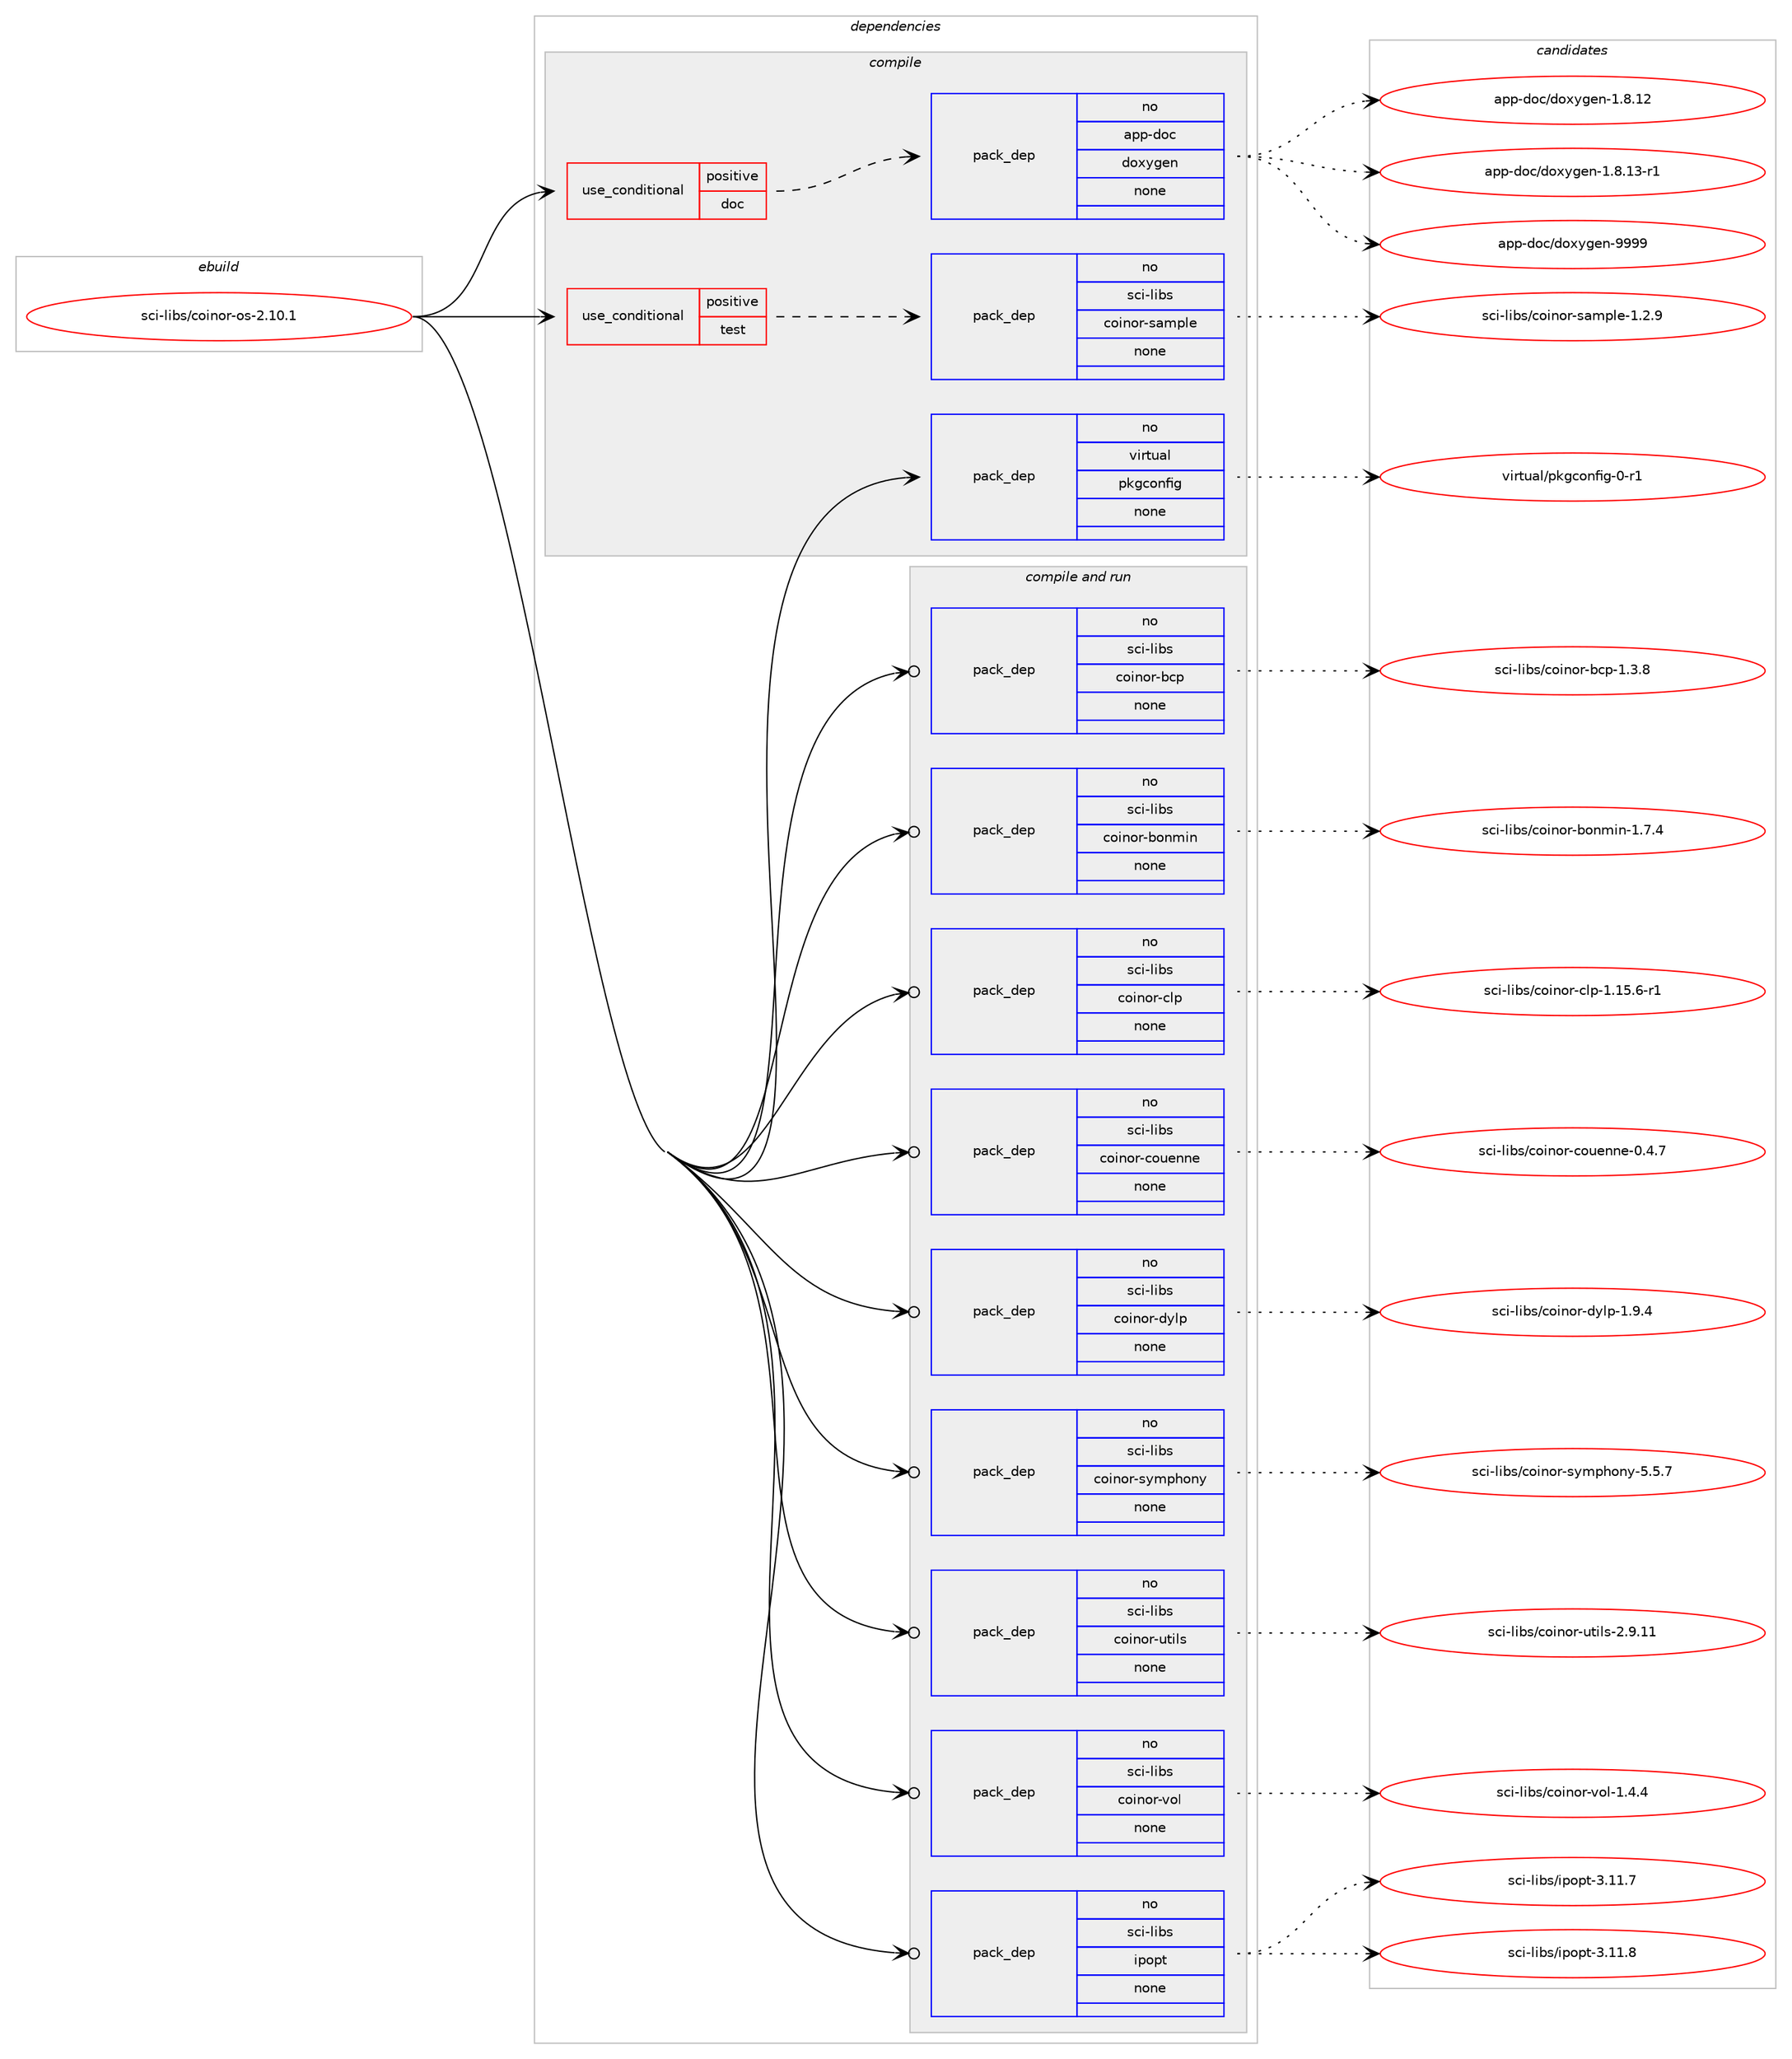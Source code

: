 digraph prolog {

# *************
# Graph options
# *************

newrank=true;
concentrate=true;
compound=true;
graph [rankdir=LR,fontname=Helvetica,fontsize=10,ranksep=1.5];#, ranksep=2.5, nodesep=0.2];
edge  [arrowhead=vee];
node  [fontname=Helvetica,fontsize=10];

# **********
# The ebuild
# **********

subgraph cluster_leftcol {
color=gray;
rank=same;
label=<<i>ebuild</i>>;
id [label="sci-libs/coinor-os-2.10.1", color=red, width=4, href="../sci-libs/coinor-os-2.10.1.svg"];
}

# ****************
# The dependencies
# ****************

subgraph cluster_midcol {
color=gray;
label=<<i>dependencies</i>>;
subgraph cluster_compile {
fillcolor="#eeeeee";
style=filled;
label=<<i>compile</i>>;
subgraph cond110304 {
dependency450729 [label=<<TABLE BORDER="0" CELLBORDER="1" CELLSPACING="0" CELLPADDING="4"><TR><TD ROWSPAN="3" CELLPADDING="10">use_conditional</TD></TR><TR><TD>positive</TD></TR><TR><TD>doc</TD></TR></TABLE>>, shape=none, color=red];
subgraph pack332579 {
dependency450730 [label=<<TABLE BORDER="0" CELLBORDER="1" CELLSPACING="0" CELLPADDING="4" WIDTH="220"><TR><TD ROWSPAN="6" CELLPADDING="30">pack_dep</TD></TR><TR><TD WIDTH="110">no</TD></TR><TR><TD>app-doc</TD></TR><TR><TD>doxygen</TD></TR><TR><TD>none</TD></TR><TR><TD></TD></TR></TABLE>>, shape=none, color=blue];
}
dependency450729:e -> dependency450730:w [weight=20,style="dashed",arrowhead="vee"];
}
id:e -> dependency450729:w [weight=20,style="solid",arrowhead="vee"];
subgraph cond110305 {
dependency450731 [label=<<TABLE BORDER="0" CELLBORDER="1" CELLSPACING="0" CELLPADDING="4"><TR><TD ROWSPAN="3" CELLPADDING="10">use_conditional</TD></TR><TR><TD>positive</TD></TR><TR><TD>test</TD></TR></TABLE>>, shape=none, color=red];
subgraph pack332580 {
dependency450732 [label=<<TABLE BORDER="0" CELLBORDER="1" CELLSPACING="0" CELLPADDING="4" WIDTH="220"><TR><TD ROWSPAN="6" CELLPADDING="30">pack_dep</TD></TR><TR><TD WIDTH="110">no</TD></TR><TR><TD>sci-libs</TD></TR><TR><TD>coinor-sample</TD></TR><TR><TD>none</TD></TR><TR><TD></TD></TR></TABLE>>, shape=none, color=blue];
}
dependency450731:e -> dependency450732:w [weight=20,style="dashed",arrowhead="vee"];
}
id:e -> dependency450731:w [weight=20,style="solid",arrowhead="vee"];
subgraph pack332581 {
dependency450733 [label=<<TABLE BORDER="0" CELLBORDER="1" CELLSPACING="0" CELLPADDING="4" WIDTH="220"><TR><TD ROWSPAN="6" CELLPADDING="30">pack_dep</TD></TR><TR><TD WIDTH="110">no</TD></TR><TR><TD>virtual</TD></TR><TR><TD>pkgconfig</TD></TR><TR><TD>none</TD></TR><TR><TD></TD></TR></TABLE>>, shape=none, color=blue];
}
id:e -> dependency450733:w [weight=20,style="solid",arrowhead="vee"];
}
subgraph cluster_compileandrun {
fillcolor="#eeeeee";
style=filled;
label=<<i>compile and run</i>>;
subgraph pack332582 {
dependency450734 [label=<<TABLE BORDER="0" CELLBORDER="1" CELLSPACING="0" CELLPADDING="4" WIDTH="220"><TR><TD ROWSPAN="6" CELLPADDING="30">pack_dep</TD></TR><TR><TD WIDTH="110">no</TD></TR><TR><TD>sci-libs</TD></TR><TR><TD>coinor-bcp</TD></TR><TR><TD>none</TD></TR><TR><TD></TD></TR></TABLE>>, shape=none, color=blue];
}
id:e -> dependency450734:w [weight=20,style="solid",arrowhead="odotvee"];
subgraph pack332583 {
dependency450735 [label=<<TABLE BORDER="0" CELLBORDER="1" CELLSPACING="0" CELLPADDING="4" WIDTH="220"><TR><TD ROWSPAN="6" CELLPADDING="30">pack_dep</TD></TR><TR><TD WIDTH="110">no</TD></TR><TR><TD>sci-libs</TD></TR><TR><TD>coinor-bonmin</TD></TR><TR><TD>none</TD></TR><TR><TD></TD></TR></TABLE>>, shape=none, color=blue];
}
id:e -> dependency450735:w [weight=20,style="solid",arrowhead="odotvee"];
subgraph pack332584 {
dependency450736 [label=<<TABLE BORDER="0" CELLBORDER="1" CELLSPACING="0" CELLPADDING="4" WIDTH="220"><TR><TD ROWSPAN="6" CELLPADDING="30">pack_dep</TD></TR><TR><TD WIDTH="110">no</TD></TR><TR><TD>sci-libs</TD></TR><TR><TD>coinor-clp</TD></TR><TR><TD>none</TD></TR><TR><TD></TD></TR></TABLE>>, shape=none, color=blue];
}
id:e -> dependency450736:w [weight=20,style="solid",arrowhead="odotvee"];
subgraph pack332585 {
dependency450737 [label=<<TABLE BORDER="0" CELLBORDER="1" CELLSPACING="0" CELLPADDING="4" WIDTH="220"><TR><TD ROWSPAN="6" CELLPADDING="30">pack_dep</TD></TR><TR><TD WIDTH="110">no</TD></TR><TR><TD>sci-libs</TD></TR><TR><TD>coinor-couenne</TD></TR><TR><TD>none</TD></TR><TR><TD></TD></TR></TABLE>>, shape=none, color=blue];
}
id:e -> dependency450737:w [weight=20,style="solid",arrowhead="odotvee"];
subgraph pack332586 {
dependency450738 [label=<<TABLE BORDER="0" CELLBORDER="1" CELLSPACING="0" CELLPADDING="4" WIDTH="220"><TR><TD ROWSPAN="6" CELLPADDING="30">pack_dep</TD></TR><TR><TD WIDTH="110">no</TD></TR><TR><TD>sci-libs</TD></TR><TR><TD>coinor-dylp</TD></TR><TR><TD>none</TD></TR><TR><TD></TD></TR></TABLE>>, shape=none, color=blue];
}
id:e -> dependency450738:w [weight=20,style="solid",arrowhead="odotvee"];
subgraph pack332587 {
dependency450739 [label=<<TABLE BORDER="0" CELLBORDER="1" CELLSPACING="0" CELLPADDING="4" WIDTH="220"><TR><TD ROWSPAN="6" CELLPADDING="30">pack_dep</TD></TR><TR><TD WIDTH="110">no</TD></TR><TR><TD>sci-libs</TD></TR><TR><TD>coinor-symphony</TD></TR><TR><TD>none</TD></TR><TR><TD></TD></TR></TABLE>>, shape=none, color=blue];
}
id:e -> dependency450739:w [weight=20,style="solid",arrowhead="odotvee"];
subgraph pack332588 {
dependency450740 [label=<<TABLE BORDER="0" CELLBORDER="1" CELLSPACING="0" CELLPADDING="4" WIDTH="220"><TR><TD ROWSPAN="6" CELLPADDING="30">pack_dep</TD></TR><TR><TD WIDTH="110">no</TD></TR><TR><TD>sci-libs</TD></TR><TR><TD>coinor-utils</TD></TR><TR><TD>none</TD></TR><TR><TD></TD></TR></TABLE>>, shape=none, color=blue];
}
id:e -> dependency450740:w [weight=20,style="solid",arrowhead="odotvee"];
subgraph pack332589 {
dependency450741 [label=<<TABLE BORDER="0" CELLBORDER="1" CELLSPACING="0" CELLPADDING="4" WIDTH="220"><TR><TD ROWSPAN="6" CELLPADDING="30">pack_dep</TD></TR><TR><TD WIDTH="110">no</TD></TR><TR><TD>sci-libs</TD></TR><TR><TD>coinor-vol</TD></TR><TR><TD>none</TD></TR><TR><TD></TD></TR></TABLE>>, shape=none, color=blue];
}
id:e -> dependency450741:w [weight=20,style="solid",arrowhead="odotvee"];
subgraph pack332590 {
dependency450742 [label=<<TABLE BORDER="0" CELLBORDER="1" CELLSPACING="0" CELLPADDING="4" WIDTH="220"><TR><TD ROWSPAN="6" CELLPADDING="30">pack_dep</TD></TR><TR><TD WIDTH="110">no</TD></TR><TR><TD>sci-libs</TD></TR><TR><TD>ipopt</TD></TR><TR><TD>none</TD></TR><TR><TD></TD></TR></TABLE>>, shape=none, color=blue];
}
id:e -> dependency450742:w [weight=20,style="solid",arrowhead="odotvee"];
}
subgraph cluster_run {
fillcolor="#eeeeee";
style=filled;
label=<<i>run</i>>;
}
}

# **************
# The candidates
# **************

subgraph cluster_choices {
rank=same;
color=gray;
label=<<i>candidates</i>>;

subgraph choice332579 {
color=black;
nodesep=1;
choice9711211245100111994710011112012110310111045494656464950 [label="app-doc/doxygen-1.8.12", color=red, width=4,href="../app-doc/doxygen-1.8.12.svg"];
choice97112112451001119947100111120121103101110454946564649514511449 [label="app-doc/doxygen-1.8.13-r1", color=red, width=4,href="../app-doc/doxygen-1.8.13-r1.svg"];
choice971121124510011199471001111201211031011104557575757 [label="app-doc/doxygen-9999", color=red, width=4,href="../app-doc/doxygen-9999.svg"];
dependency450730:e -> choice9711211245100111994710011112012110310111045494656464950:w [style=dotted,weight="100"];
dependency450730:e -> choice97112112451001119947100111120121103101110454946564649514511449:w [style=dotted,weight="100"];
dependency450730:e -> choice971121124510011199471001111201211031011104557575757:w [style=dotted,weight="100"];
}
subgraph choice332580 {
color=black;
nodesep=1;
choice11599105451081059811547991111051101111144511597109112108101454946504657 [label="sci-libs/coinor-sample-1.2.9", color=red, width=4,href="../sci-libs/coinor-sample-1.2.9.svg"];
dependency450732:e -> choice11599105451081059811547991111051101111144511597109112108101454946504657:w [style=dotted,weight="100"];
}
subgraph choice332581 {
color=black;
nodesep=1;
choice11810511411611797108471121071039911111010210510345484511449 [label="virtual/pkgconfig-0-r1", color=red, width=4,href="../virtual/pkgconfig-0-r1.svg"];
dependency450733:e -> choice11810511411611797108471121071039911111010210510345484511449:w [style=dotted,weight="100"];
}
subgraph choice332582 {
color=black;
nodesep=1;
choice1159910545108105981154799111105110111114459899112454946514656 [label="sci-libs/coinor-bcp-1.3.8", color=red, width=4,href="../sci-libs/coinor-bcp-1.3.8.svg"];
dependency450734:e -> choice1159910545108105981154799111105110111114459899112454946514656:w [style=dotted,weight="100"];
}
subgraph choice332583 {
color=black;
nodesep=1;
choice11599105451081059811547991111051101111144598111110109105110454946554652 [label="sci-libs/coinor-bonmin-1.7.4", color=red, width=4,href="../sci-libs/coinor-bonmin-1.7.4.svg"];
dependency450735:e -> choice11599105451081059811547991111051101111144598111110109105110454946554652:w [style=dotted,weight="100"];
}
subgraph choice332584 {
color=black;
nodesep=1;
choice11599105451081059811547991111051101111144599108112454946495346544511449 [label="sci-libs/coinor-clp-1.15.6-r1", color=red, width=4,href="../sci-libs/coinor-clp-1.15.6-r1.svg"];
dependency450736:e -> choice11599105451081059811547991111051101111144599108112454946495346544511449:w [style=dotted,weight="100"];
}
subgraph choice332585 {
color=black;
nodesep=1;
choice11599105451081059811547991111051101111144599111117101110110101454846524655 [label="sci-libs/coinor-couenne-0.4.7", color=red, width=4,href="../sci-libs/coinor-couenne-0.4.7.svg"];
dependency450737:e -> choice11599105451081059811547991111051101111144599111117101110110101454846524655:w [style=dotted,weight="100"];
}
subgraph choice332586 {
color=black;
nodesep=1;
choice115991054510810598115479911110511011111445100121108112454946574652 [label="sci-libs/coinor-dylp-1.9.4", color=red, width=4,href="../sci-libs/coinor-dylp-1.9.4.svg"];
dependency450738:e -> choice115991054510810598115479911110511011111445100121108112454946574652:w [style=dotted,weight="100"];
}
subgraph choice332587 {
color=black;
nodesep=1;
choice115991054510810598115479911110511011111445115121109112104111110121455346534655 [label="sci-libs/coinor-symphony-5.5.7", color=red, width=4,href="../sci-libs/coinor-symphony-5.5.7.svg"];
dependency450739:e -> choice115991054510810598115479911110511011111445115121109112104111110121455346534655:w [style=dotted,weight="100"];
}
subgraph choice332588 {
color=black;
nodesep=1;
choice11599105451081059811547991111051101111144511711610510811545504657464949 [label="sci-libs/coinor-utils-2.9.11", color=red, width=4,href="../sci-libs/coinor-utils-2.9.11.svg"];
dependency450740:e -> choice11599105451081059811547991111051101111144511711610510811545504657464949:w [style=dotted,weight="100"];
}
subgraph choice332589 {
color=black;
nodesep=1;
choice115991054510810598115479911110511011111445118111108454946524652 [label="sci-libs/coinor-vol-1.4.4", color=red, width=4,href="../sci-libs/coinor-vol-1.4.4.svg"];
dependency450741:e -> choice115991054510810598115479911110511011111445118111108454946524652:w [style=dotted,weight="100"];
}
subgraph choice332590 {
color=black;
nodesep=1;
choice1159910545108105981154710511211111211645514649494655 [label="sci-libs/ipopt-3.11.7", color=red, width=4,href="../sci-libs/ipopt-3.11.7.svg"];
choice1159910545108105981154710511211111211645514649494656 [label="sci-libs/ipopt-3.11.8", color=red, width=4,href="../sci-libs/ipopt-3.11.8.svg"];
dependency450742:e -> choice1159910545108105981154710511211111211645514649494655:w [style=dotted,weight="100"];
dependency450742:e -> choice1159910545108105981154710511211111211645514649494656:w [style=dotted,weight="100"];
}
}

}
